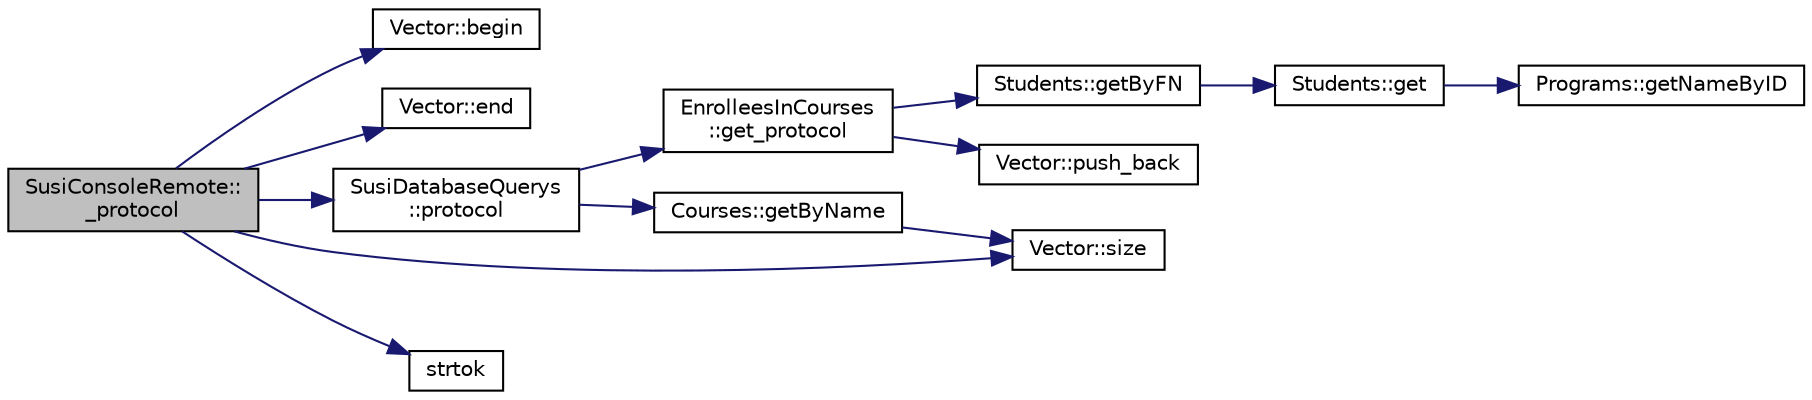 digraph "SusiConsoleRemote::_protocol"
{
 // LATEX_PDF_SIZE
  edge [fontname="Helvetica",fontsize="10",labelfontname="Helvetica",labelfontsize="10"];
  node [fontname="Helvetica",fontsize="10",shape=record];
  rankdir="LR";
  Node1 [label="SusiConsoleRemote::\l_protocol",height=0.2,width=0.4,color="black", fillcolor="grey75", style="filled", fontcolor="black",tooltip=" "];
  Node1 -> Node2 [color="midnightblue",fontsize="10",style="solid",fontname="Helvetica"];
  Node2 [label="Vector::begin",height=0.2,width=0.4,color="black", fillcolor="white", style="filled",URL="$class_vector.html#a790b0fff909e8799c059c374ce3762e4",tooltip=" "];
  Node1 -> Node3 [color="midnightblue",fontsize="10",style="solid",fontname="Helvetica"];
  Node3 [label="Vector::end",height=0.2,width=0.4,color="black", fillcolor="white", style="filled",URL="$class_vector.html#a7b8b8655aa04ee8141fe3fdac7343619",tooltip=" "];
  Node1 -> Node4 [color="midnightblue",fontsize="10",style="solid",fontname="Helvetica"];
  Node4 [label="SusiDatabaseQuerys\l::protocol",height=0.2,width=0.4,color="black", fillcolor="white", style="filled",URL="$class_susi_database_querys.html#a2ead3636bca3e4bf74bdbfbe32f9016a",tooltip=" "];
  Node4 -> Node5 [color="midnightblue",fontsize="10",style="solid",fontname="Helvetica"];
  Node5 [label="EnrolleesInCourses\l::get_protocol",height=0.2,width=0.4,color="black", fillcolor="white", style="filled",URL="$class_enrollees_in_courses.html#a13f0d9ee13ebb1526cd4491a560cee53",tooltip=" "];
  Node5 -> Node6 [color="midnightblue",fontsize="10",style="solid",fontname="Helvetica"];
  Node6 [label="Students::getByFN",height=0.2,width=0.4,color="black", fillcolor="white", style="filled",URL="$class_students.html#a50fca4894a5b8d62fbb36ee52eac83df",tooltip=" "];
  Node6 -> Node7 [color="midnightblue",fontsize="10",style="solid",fontname="Helvetica"];
  Node7 [label="Students::get",height=0.2,width=0.4,color="black", fillcolor="white", style="filled",URL="$class_students.html#a6c30eb2eef875efaa8d72aa9cdfca39a",tooltip=" "];
  Node7 -> Node8 [color="midnightblue",fontsize="10",style="solid",fontname="Helvetica"];
  Node8 [label="Programs::getNameByID",height=0.2,width=0.4,color="black", fillcolor="white", style="filled",URL="$class_programs.html#a7dc1bbdc990578657c6fda63c78f720d",tooltip=" "];
  Node5 -> Node9 [color="midnightblue",fontsize="10",style="solid",fontname="Helvetica"];
  Node9 [label="Vector::push_back",height=0.2,width=0.4,color="black", fillcolor="white", style="filled",URL="$class_vector.html#aafe4fd2dc987ac473b52ef757aa7a202",tooltip=" "];
  Node4 -> Node10 [color="midnightblue",fontsize="10",style="solid",fontname="Helvetica"];
  Node10 [label="Courses::getByName",height=0.2,width=0.4,color="black", fillcolor="white", style="filled",URL="$class_courses.html#abf9e43df17c17dc597e618e49111ec86",tooltip=" "];
  Node10 -> Node11 [color="midnightblue",fontsize="10",style="solid",fontname="Helvetica"];
  Node11 [label="Vector::size",height=0.2,width=0.4,color="black", fillcolor="white", style="filled",URL="$class_vector.html#a9b439586cd10cb45d002ca9d6e3db43c",tooltip=" "];
  Node1 -> Node11 [color="midnightblue",fontsize="10",style="solid",fontname="Helvetica"];
  Node1 -> Node12 [color="midnightblue",fontsize="10",style="solid",fontname="Helvetica"];
  Node12 [label="strtok",height=0.2,width=0.4,color="black", fillcolor="white", style="filled",URL="$string_8cpp.html#a20b41aab198d591f95d6eb4f49b4ad66",tooltip=" "];
}
